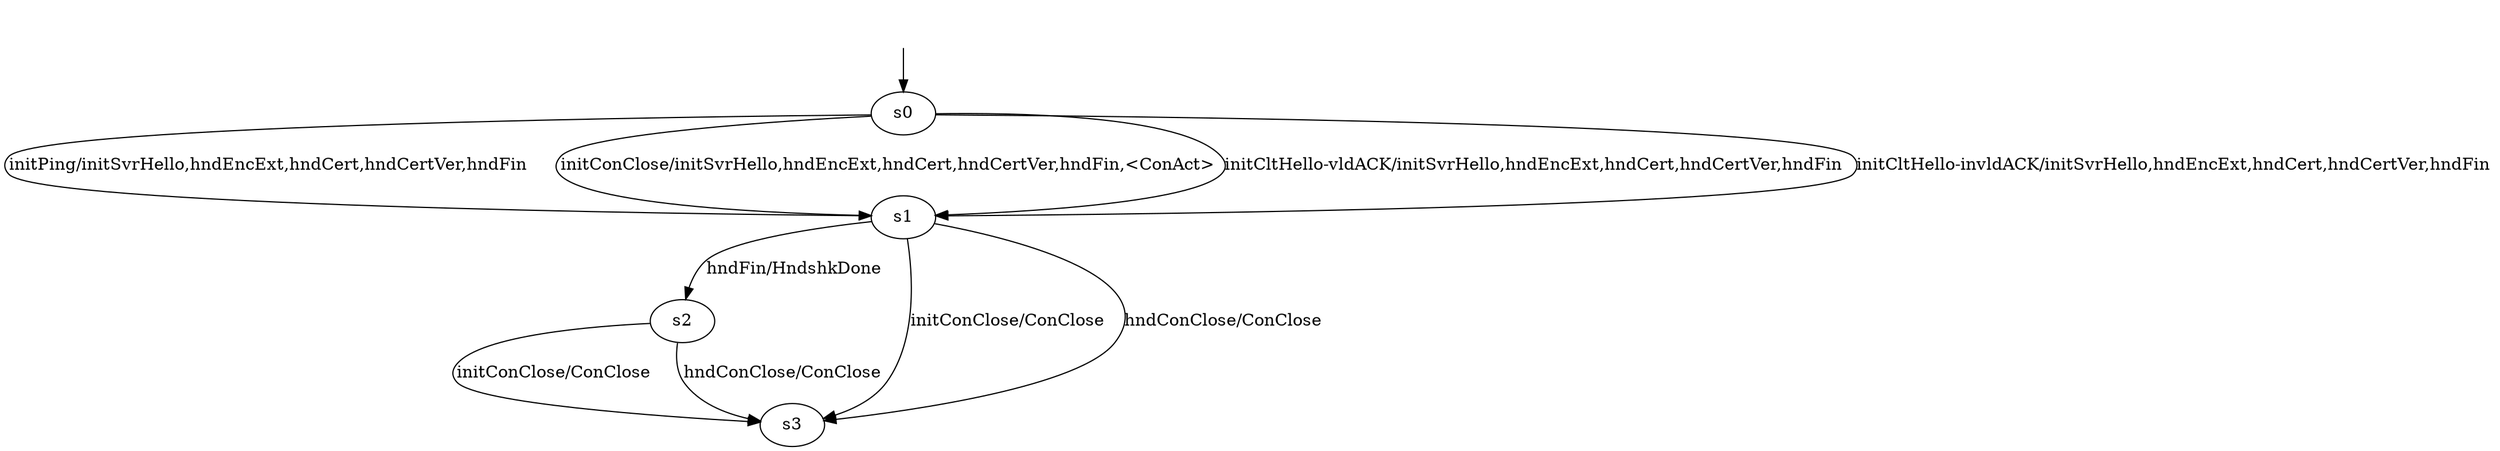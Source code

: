 digraph "pquicModels/pquic-B-1/learnedModel" {
s0 [label=s0];
s1 [label=s1];
s2 [label=s2];
s3 [label=s3];
s0 -> s1  [label="initPing/initSvrHello,hndEncExt,hndCert,hndCertVer,hndFin "];
s0 -> s1  [label="initConClose/initSvrHello,hndEncExt,hndCert,hndCertVer,hndFin,<ConAct> "];
s0 -> s1  [label="initCltHello-vldACK/initSvrHello,hndEncExt,hndCert,hndCertVer,hndFin "];
s0 -> s1  [label="initCltHello-invldACK/initSvrHello,hndEncExt,hndCert,hndCertVer,hndFin "];
s1 -> s3  [label="initConClose/ConClose "];
s1 -> s2  [label="hndFin/HndshkDone "];
s1 -> s3  [label="hndConClose/ConClose "];
s2 -> s3  [label="initConClose/ConClose "];
s2 -> s3  [label="hndConClose/ConClose "];
__start0 [label="", shape=none];
__start0 -> s0  [label=""];
}

